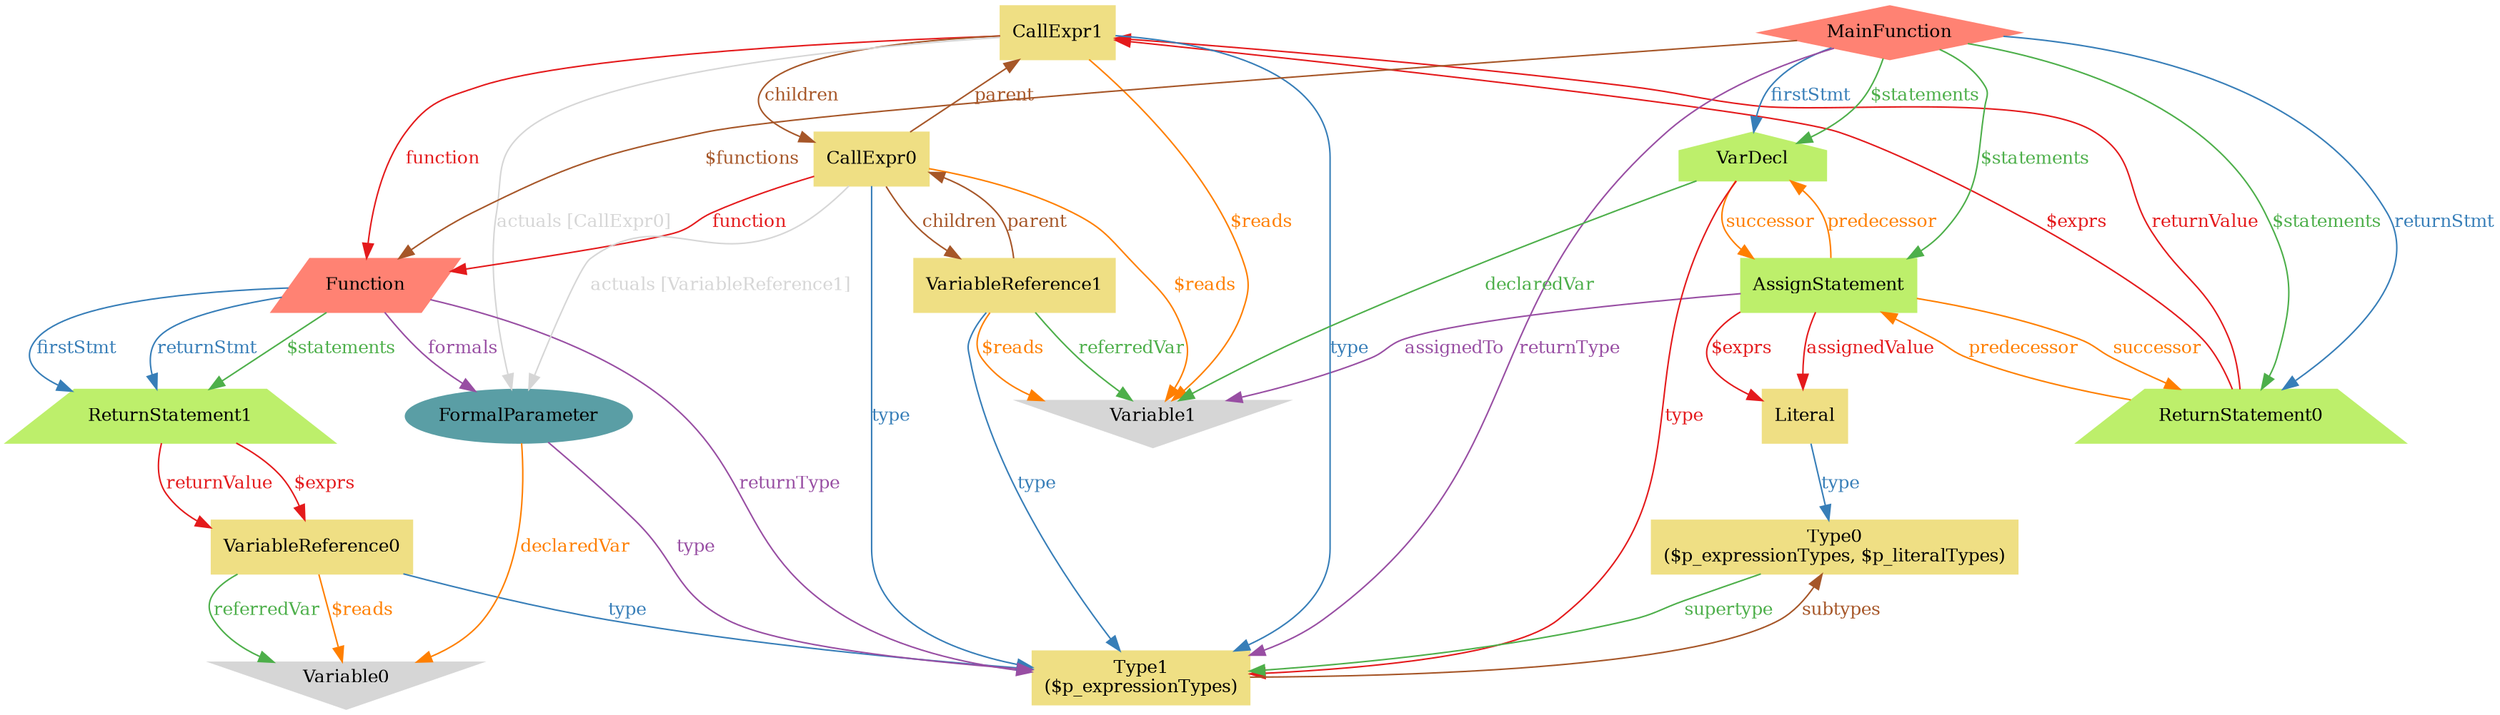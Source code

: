 digraph "graph" {
graph [fontsize=12]
node [fontsize=12]
edge [fontsize=12]
rankdir=TB;
"N6" -> "N5" [uuid = "<AssignStatement, Literal>", color = "#e41a1c", fontcolor = "#e41a1c", style = "solid", label = "$exprs", dir = "forward", weight = "1"]
"N14" -> "N2" [uuid = "<ReturnStatement0, CallExpr1>", color = "#e41a1c", fontcolor = "#e41a1c", style = "solid", label = "$exprs", dir = "back", weight = "1"]
"N10" -> "N9" [uuid = "<ReturnStatement1, VariableReference0>", color = "#e41a1c", fontcolor = "#e41a1c", style = "solid", label = "$exprs", dir = "forward", weight = "1"]
"N15" -> "N12" [uuid = "<MainFunction, Function>", color = "#a65628", fontcolor = "#a65628", style = "solid", label = "$functions", dir = "forward", weight = "1"]
"N13" -> "N1" [uuid = "<CallExpr0, Variable1>", color = "#ff7f00", fontcolor = "#ff7f00", style = "solid", label = "$reads", dir = "forward", weight = "1"]
"N14" -> "N1" [uuid = "<CallExpr1, Variable1>", color = "#ff7f00", fontcolor = "#ff7f00", style = "solid", label = "$reads", dir = "forward", weight = "1"]
"N9" -> "N0" [uuid = "<VariableReference0, Variable0>", color = "#ff7f00", fontcolor = "#ff7f00", style = "solid", label = "$reads", dir = "forward", weight = "1"]
"N8" -> "N1" [uuid = "<VariableReference1, Variable1>", color = "#ff7f00", fontcolor = "#ff7f00", style = "solid", label = "$reads", dir = "forward", weight = "1"]
"N12" -> "N10" [uuid = "<Function, ReturnStatement1>", color = "#4daf4a", fontcolor = "#4daf4a", style = "solid", label = "$statements", dir = "forward", weight = "1"]
"N15" -> "N6" [uuid = "<MainFunction, AssignStatement>", color = "#4daf4a", fontcolor = "#4daf4a", style = "solid", label = "$statements", dir = "forward", weight = "1"]
"N15" -> "N2" [uuid = "<MainFunction, ReturnStatement0>", color = "#4daf4a", fontcolor = "#4daf4a", style = "solid", label = "$statements", dir = "forward", weight = "1"]
"N15" -> "N7" [uuid = "<MainFunction, VarDecl>", color = "#4daf4a", fontcolor = "#4daf4a", style = "solid", label = "$statements", dir = "forward", weight = "1"]
"N13" -> "N11" [uuid = "<CallExpr0, VariableReference1, FormalParameter>", color = "#d6d6d6", fontcolor = "#d6d6d6", style = "solid", label = "actuals [VariableReference1]", dir = "forward", weight = "1"]
"N14" -> "N11" [uuid = "<CallExpr1, CallExpr0, FormalParameter>", color = "#d6d6d6", fontcolor = "#d6d6d6", style = "solid", label = "actuals [CallExpr0]", dir = "forward", weight = "1"]
"N6" -> "N1" [uuid = "<AssignStatement, Variable1>", color = "#984ea3", fontcolor = "#984ea3", style = "solid", label = "assignedTo", dir = "forward", weight = "1"]
"N6" -> "N5" [uuid = "<AssignStatement, Literal>", color = "#e41a1c", fontcolor = "#e41a1c", style = "solid", label = "assignedValue", dir = "forward", weight = "1"]
"N13" -> "N8" [uuid = "<CallExpr0, VariableReference1>", color = "#a65628", fontcolor = "#a65628", style = "solid", label = "children", dir = "forward", weight = "1"]
"N14" -> "N13" [uuid = "<CallExpr1, CallExpr0>", color = "#a65628", fontcolor = "#a65628", style = "solid", label = "children", dir = "forward", weight = "1"]
"N11" -> "N0" [uuid = "<FormalParameter, Variable0>", color = "#ff7f00", fontcolor = "#ff7f00", style = "solid", label = "declaredVar", dir = "forward", weight = "1"]
"N7" -> "N1" [uuid = "<VarDecl, Variable1>", color = "#4daf4a", fontcolor = "#4daf4a", style = "solid", label = "declaredVar", dir = "forward", weight = "1"]
"N12" -> "N10" [uuid = "<Function, ReturnStatement1>", color = "#377eb8", fontcolor = "#377eb8", style = "solid", label = "firstStmt", dir = "forward", weight = "1"]
"N15" -> "N7" [uuid = "<MainFunction, VarDecl>", color = "#377eb8", fontcolor = "#377eb8", style = "solid", label = "firstStmt", dir = "forward", weight = "1"]
"N12" -> "N11" [uuid = "<Function, FormalParameter>", color = "#984ea3", fontcolor = "#984ea3", style = "solid", label = "formals", dir = "forward", weight = "1"]
"N13" -> "N12" [uuid = "<CallExpr0, Function>", color = "#e41a1c", fontcolor = "#e41a1c", style = "solid", label = "function", dir = "forward", weight = "1"]
"N14" -> "N12" [uuid = "<CallExpr1, Function>", color = "#e41a1c", fontcolor = "#e41a1c", style = "solid", label = "function", dir = "forward", weight = "1"]
"N14" -> "N13" [uuid = "<CallExpr0, CallExpr1>", color = "#a65628", fontcolor = "#a65628", style = "solid", label = "parent", dir = "back", weight = "1"]
"N13" -> "N8" [uuid = "<VariableReference1, CallExpr0>", color = "#a65628", fontcolor = "#a65628", style = "solid", label = "parent", dir = "back", weight = "1"]
"N7" -> "N6" [uuid = "<AssignStatement, VarDecl>", color = "#ff7f00", fontcolor = "#ff7f00", style = "solid", label = "predecessor", dir = "back", weight = "1"]
"N6" -> "N2" [uuid = "<ReturnStatement0, AssignStatement>", color = "#ff7f00", fontcolor = "#ff7f00", style = "solid", label = "predecessor", dir = "back", weight = "1"]
"N9" -> "N0" [uuid = "<VariableReference0, Variable0>", color = "#4daf4a", fontcolor = "#4daf4a", style = "solid", label = "referredVar", dir = "forward", weight = "1"]
"N8" -> "N1" [uuid = "<VariableReference1, Variable1>", color = "#4daf4a", fontcolor = "#4daf4a", style = "solid", label = "referredVar", dir = "forward", weight = "1"]
"N12" -> "N10" [uuid = "<Function, ReturnStatement1>", color = "#377eb8", fontcolor = "#377eb8", style = "solid", label = "returnStmt", dir = "forward", weight = "1"]
"N15" -> "N2" [uuid = "<MainFunction, ReturnStatement0>", color = "#377eb8", fontcolor = "#377eb8", style = "solid", label = "returnStmt", dir = "forward", weight = "1"]
"N12" -> "N3" [uuid = "<Function, Type1>", color = "#984ea3", fontcolor = "#984ea3", style = "solid", label = "returnType", dir = "forward", weight = "1"]
"N15" -> "N3" [uuid = "<MainFunction, Type1>", color = "#984ea3", fontcolor = "#984ea3", style = "solid", label = "returnType", dir = "forward", weight = "1"]
"N14" -> "N2" [uuid = "<ReturnStatement0, CallExpr1>", color = "#e41a1c", fontcolor = "#e41a1c", style = "solid", label = "returnValue", dir = "back", weight = "1"]
"N10" -> "N9" [uuid = "<ReturnStatement1, VariableReference0>", color = "#e41a1c", fontcolor = "#e41a1c", style = "solid", label = "returnValue", dir = "forward", weight = "1"]
"N4" -> "N3" [uuid = "<Type1, Type0>", color = "#a65628", fontcolor = "#a65628", style = "solid", label = "subtypes", dir = "back", weight = "1"]
"N6" -> "N2" [uuid = "<AssignStatement, ReturnStatement0>", color = "#ff7f00", fontcolor = "#ff7f00", style = "solid", label = "successor", dir = "forward", weight = "1"]
"N7" -> "N6" [uuid = "<VarDecl, AssignStatement>", color = "#ff7f00", fontcolor = "#ff7f00", style = "solid", label = "successor", dir = "forward", weight = "1"]
"N4" -> "N3" [uuid = "<Type0, Type1>", color = "#4daf4a", fontcolor = "#4daf4a", style = "solid", label = "supertype", dir = "forward", weight = "1"]
"N13" -> "N3" [uuid = "<CallExpr0, Type1>", color = "#377eb8", fontcolor = "#377eb8", style = "solid", label = "type", dir = "forward", weight = "1"]
"N14" -> "N3" [uuid = "<CallExpr1, Type1>", color = "#377eb8", fontcolor = "#377eb8", style = "solid", label = "type", dir = "forward", weight = "1"]
"N5" -> "N4" [uuid = "<Literal, Type0>", color = "#377eb8", fontcolor = "#377eb8", style = "solid", label = "type", dir = "forward", weight = "1"]
"N9" -> "N3" [uuid = "<VariableReference0, Type1>", color = "#377eb8", fontcolor = "#377eb8", style = "solid", label = "type", dir = "forward", weight = "1"]
"N8" -> "N3" [uuid = "<VariableReference1, Type1>", color = "#377eb8", fontcolor = "#377eb8", style = "solid", label = "type", dir = "forward", weight = "1"]
"N11" -> "N3" [uuid = "<FormalParameter, Type1>", color = "#984ea3", fontcolor = "#984ea3", style = "solid", label = "type", dir = "forward", weight = "1"]
"N7" -> "N3" [uuid = "<VarDecl, Type1>", color = "#e41a1c", fontcolor = "#e41a1c", style = "solid", label = "type", dir = "forward", weight = "1"]
"N0" [uuid="Variable0", label="Variable0", color="#d6d6d6", fontcolor = "#000000", shape = "invtriangle", style = "filled, solid"]
"N1" [uuid="Variable1", label="Variable1", color="#d6d6d6", fontcolor = "#000000", shape = "invtriangle", style = "filled, solid"]
"N2" [uuid="ReturnStatement0", label="ReturnStatement0", color="#bdef6b", fontcolor = "#000000", shape = "trapezium", style = "filled, solid"]
"N3" [uuid="Type1", label="Type1\n($p_expressionTypes)", color="#efdf84", fontcolor = "#000000", shape = "box", style = "filled, solid"]
"N4" [uuid="Type0", label="Type0\n($p_expressionTypes, $p_literalTypes)", color="#efdf84", fontcolor = "#000000", shape = "box", style = "filled, solid"]
"N5" [uuid="Literal", label="Literal", color="#efdf84", fontcolor = "#000000", shape = "box", style = "filled, solid"]
"N6" [uuid="AssignStatement", label="AssignStatement", color="#bdef6b", fontcolor = "#000000", shape = "box", style = "filled, solid"]
"N7" [uuid="VarDecl", label="VarDecl", color="#bdef6b", fontcolor = "#000000", shape = "house", style = "filled, solid"]
"N8" [uuid="VariableReference1", label="VariableReference1", color="#efdf84", fontcolor = "#000000", shape = "box", style = "filled, solid"]
"N9" [uuid="VariableReference0", label="VariableReference0", color="#efdf84", fontcolor = "#000000", shape = "box", style = "filled, solid"]
"N10" [uuid="ReturnStatement1", label="ReturnStatement1", color="#bdef6b", fontcolor = "#000000", shape = "trapezium", style = "filled, solid"]
"N11" [uuid="FormalParameter", label="FormalParameter", color="#5a9ea5", fontcolor = "#000000", shape = "ellipse", style = "filled, solid"]
"N12" [uuid="Function", label="Function", color="#ff8273", fontcolor = "#000000", shape = "parallelogram", style = "filled, solid"]
"N13" [uuid="CallExpr0", label="CallExpr0", color="#efdf84", fontcolor = "#000000", shape = "box", style = "filled, solid"]
"N14" [uuid="CallExpr1", label="CallExpr1", color="#efdf84", fontcolor = "#000000", shape = "box", style = "filled, solid"]
"N15" [uuid="MainFunction", label="MainFunction", color="#ff8273", fontcolor = "#000000", shape = "diamond", style = "filled, solid"]
}
